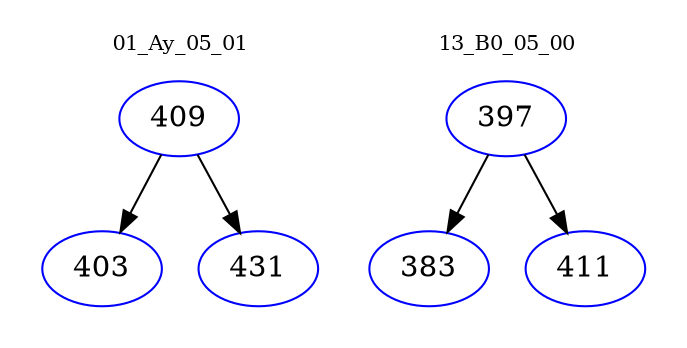 digraph{
subgraph cluster_0 {
color = white
label = "01_Ay_05_01";
fontsize=10;
T0_409 [label="409", color="blue"]
T0_409 -> T0_403 [color="black"]
T0_403 [label="403", color="blue"]
T0_409 -> T0_431 [color="black"]
T0_431 [label="431", color="blue"]
}
subgraph cluster_1 {
color = white
label = "13_B0_05_00";
fontsize=10;
T1_397 [label="397", color="blue"]
T1_397 -> T1_383 [color="black"]
T1_383 [label="383", color="blue"]
T1_397 -> T1_411 [color="black"]
T1_411 [label="411", color="blue"]
}
}
